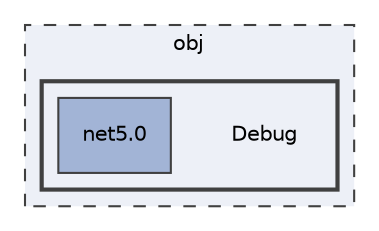 digraph "obj/Debug"
{
 // LATEX_PDF_SIZE
  edge [fontname="Helvetica",fontsize="10",labelfontname="Helvetica",labelfontsize="10"];
  node [fontname="Helvetica",fontsize="10",shape=record];
  compound=true
  subgraph clusterdir_43724e81dd40e09f32417973865cdd64 {
    graph [ bgcolor="#edf0f7", pencolor="grey25", style="filled,dashed,", label="obj", fontname="Helvetica", fontsize="10", URL="dir_43724e81dd40e09f32417973865cdd64.html"]
  subgraph clusterdir_a71c3b2ad23b9ff58220dd012d201987 {
    graph [ bgcolor="#edf0f7", pencolor="grey25", style="filled,bold,", label="", fontname="Helvetica", fontsize="10", URL="dir_a71c3b2ad23b9ff58220dd012d201987.html"]
    dir_a71c3b2ad23b9ff58220dd012d201987 [shape=plaintext, label="Debug"];
  dir_c96e20fbeab981a929f0e70658ea5d87 [shape=box, label="net5.0", style="filled,", fillcolor="#a2b4d6", color="grey25", URL="dir_c96e20fbeab981a929f0e70658ea5d87.html"];
  }
  }
}
